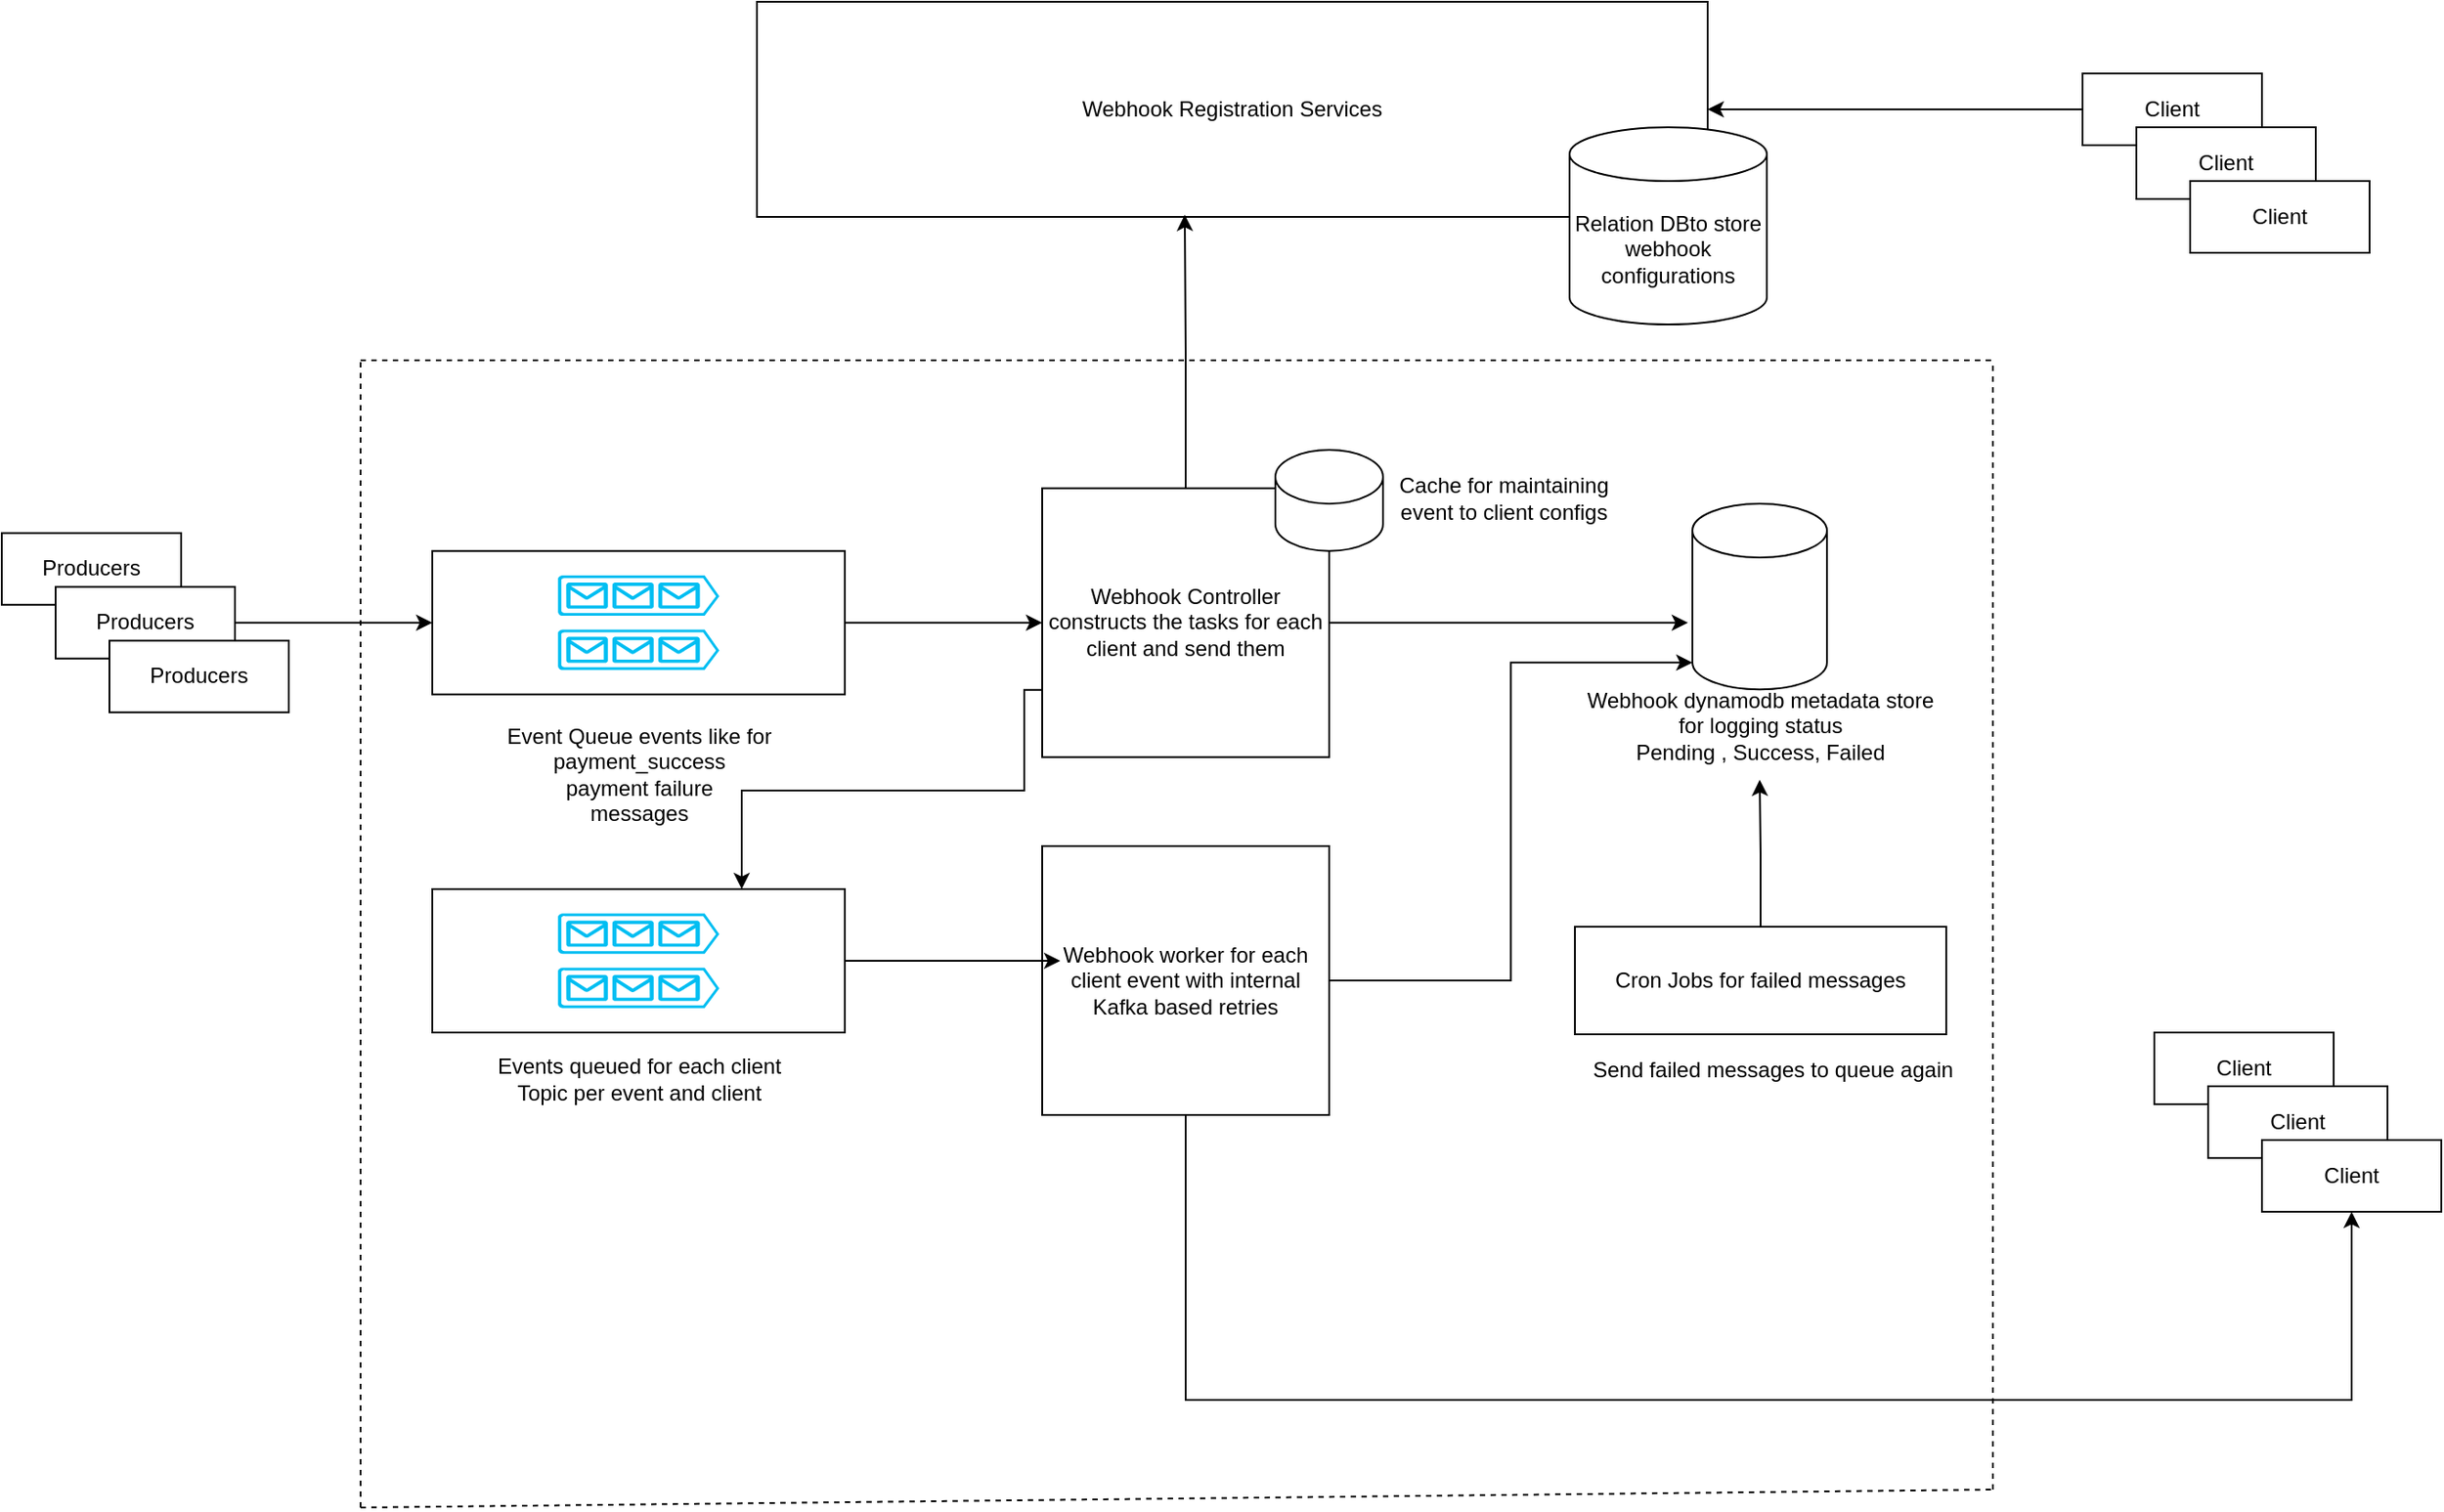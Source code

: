 <mxfile version="24.8.9">
  <diagram name="Page-1" id="fjVdwDyQPhlRmP4DmxVx">
    <mxGraphModel dx="2620" dy="2120" grid="1" gridSize="10" guides="1" tooltips="1" connect="1" arrows="1" fold="1" page="1" pageScale="1" pageWidth="827" pageHeight="1169" math="0" shadow="0">
      <root>
        <mxCell id="0" />
        <mxCell id="1" parent="0" />
        <mxCell id="tDgu_Xf9yMOV2VJoMn5k-5" value="" style="group" vertex="1" connectable="0" parent="1">
          <mxGeometry x="-130" y="146.38" width="160" height="100" as="geometry" />
        </mxCell>
        <mxCell id="tDgu_Xf9yMOV2VJoMn5k-1" value="Producers" style="rounded=0;whiteSpace=wrap;html=1;" vertex="1" parent="tDgu_Xf9yMOV2VJoMn5k-5">
          <mxGeometry width="100" height="40" as="geometry" />
        </mxCell>
        <mxCell id="tDgu_Xf9yMOV2VJoMn5k-2" value="Producers" style="rounded=0;whiteSpace=wrap;html=1;" vertex="1" parent="tDgu_Xf9yMOV2VJoMn5k-5">
          <mxGeometry x="30" y="30" width="100" height="40" as="geometry" />
        </mxCell>
        <mxCell id="tDgu_Xf9yMOV2VJoMn5k-3" value="Producers" style="rounded=0;whiteSpace=wrap;html=1;" vertex="1" parent="tDgu_Xf9yMOV2VJoMn5k-5">
          <mxGeometry x="60" y="60" width="100" height="40" as="geometry" />
        </mxCell>
        <mxCell id="tDgu_Xf9yMOV2VJoMn5k-21" value="&lt;div style=&quot;&quot;&gt;&lt;span style=&quot;background-color: initial;&quot;&gt;Event Queue events like for&lt;/span&gt;&lt;/div&gt;&lt;div style=&quot;&quot;&gt;payment_success&lt;/div&gt;&lt;div style=&quot;&quot;&gt;payment failure&lt;/div&gt;&lt;div style=&quot;&quot;&gt;messages&lt;/div&gt;" style="text;html=1;align=center;verticalAlign=middle;resizable=0;points=[];autosize=1;strokeColor=none;fillColor=none;" vertex="1" parent="1">
          <mxGeometry x="140" y="246.38" width="170" height="70" as="geometry" />
        </mxCell>
        <mxCell id="tDgu_Xf9yMOV2VJoMn5k-165" style="edgeStyle=orthogonalEdgeStyle;rounded=0;orthogonalLoop=1;jettySize=auto;html=1;" edge="1" parent="1" source="tDgu_Xf9yMOV2VJoMn5k-58">
          <mxGeometry relative="1" as="geometry">
            <mxPoint x="810" y="196.38" as="targetPoint" />
          </mxGeometry>
        </mxCell>
        <mxCell id="tDgu_Xf9yMOV2VJoMn5k-170" style="edgeStyle=orthogonalEdgeStyle;rounded=0;orthogonalLoop=1;jettySize=auto;html=1;exitX=0;exitY=0.75;exitDx=0;exitDy=0;entryX=0.75;entryY=0;entryDx=0;entryDy=0;" edge="1" parent="1" source="tDgu_Xf9yMOV2VJoMn5k-58" target="tDgu_Xf9yMOV2VJoMn5k-86">
          <mxGeometry relative="1" as="geometry">
            <Array as="points">
              <mxPoint x="440" y="234" />
              <mxPoint x="440" y="290" />
              <mxPoint x="283" y="290" />
            </Array>
          </mxGeometry>
        </mxCell>
        <mxCell id="tDgu_Xf9yMOV2VJoMn5k-58" value="Webhook Controller&lt;div&gt;constructs the tasks for each client and send them&lt;/div&gt;" style="rounded=0;whiteSpace=wrap;html=1;" vertex="1" parent="1">
          <mxGeometry x="450" y="121.38" width="160" height="150" as="geometry" />
        </mxCell>
        <mxCell id="tDgu_Xf9yMOV2VJoMn5k-60" value="" style="shape=cylinder3;whiteSpace=wrap;html=1;boundedLbl=1;backgroundOutline=1;size=15;" vertex="1" parent="1">
          <mxGeometry x="580" y="100" width="60" height="56.38" as="geometry" />
        </mxCell>
        <mxCell id="tDgu_Xf9yMOV2VJoMn5k-61" value="Cache for maintaining&lt;div&gt;event to client configs&lt;/div&gt;" style="text;html=1;align=center;verticalAlign=middle;resizable=0;points=[];autosize=1;strokeColor=none;fillColor=none;" vertex="1" parent="1">
          <mxGeometry x="637" y="107" width="140" height="40" as="geometry" />
        </mxCell>
        <mxCell id="tDgu_Xf9yMOV2VJoMn5k-65" value="" style="group" vertex="1" connectable="0" parent="1">
          <mxGeometry x="1030" y="-110" width="160" height="100" as="geometry" />
        </mxCell>
        <mxCell id="tDgu_Xf9yMOV2VJoMn5k-66" value="Client" style="rounded=0;whiteSpace=wrap;html=1;" vertex="1" parent="tDgu_Xf9yMOV2VJoMn5k-65">
          <mxGeometry width="100" height="40" as="geometry" />
        </mxCell>
        <mxCell id="tDgu_Xf9yMOV2VJoMn5k-68" value="Client" style="rounded=0;whiteSpace=wrap;html=1;" vertex="1" parent="tDgu_Xf9yMOV2VJoMn5k-65">
          <mxGeometry x="30" y="30" width="100" height="40" as="geometry" />
        </mxCell>
        <mxCell id="tDgu_Xf9yMOV2VJoMn5k-69" value="Client" style="rounded=0;whiteSpace=wrap;html=1;" vertex="1" parent="tDgu_Xf9yMOV2VJoMn5k-65">
          <mxGeometry x="60" y="60" width="100" height="40" as="geometry" />
        </mxCell>
        <mxCell id="tDgu_Xf9yMOV2VJoMn5k-81" value="" style="group" vertex="1" connectable="0" parent="1">
          <mxGeometry x="110" y="156.38" width="230" height="80" as="geometry" />
        </mxCell>
        <mxCell id="tDgu_Xf9yMOV2VJoMn5k-28" value="" style="rounded=0;whiteSpace=wrap;html=1;" vertex="1" parent="tDgu_Xf9yMOV2VJoMn5k-81">
          <mxGeometry width="230" height="80" as="geometry" />
        </mxCell>
        <mxCell id="tDgu_Xf9yMOV2VJoMn5k-26" value="" style="group" vertex="1" connectable="0" parent="tDgu_Xf9yMOV2VJoMn5k-81">
          <mxGeometry x="70" y="13.62" width="90" height="52.75" as="geometry" />
        </mxCell>
        <mxCell id="tDgu_Xf9yMOV2VJoMn5k-17" value="" style="verticalLabelPosition=bottom;html=1;verticalAlign=top;align=center;strokeColor=none;fillColor=#00BEF2;shape=mxgraph.azure.queue_generic;pointerEvents=1;strokeWidth=3;" vertex="1" parent="tDgu_Xf9yMOV2VJoMn5k-26">
          <mxGeometry y="30.25" width="90" height="22.5" as="geometry" />
        </mxCell>
        <mxCell id="tDgu_Xf9yMOV2VJoMn5k-23" value="" style="verticalLabelPosition=bottom;html=1;verticalAlign=top;align=center;strokeColor=none;fillColor=#00BEF2;shape=mxgraph.azure.queue_generic;pointerEvents=1;strokeWidth=3;" vertex="1" parent="tDgu_Xf9yMOV2VJoMn5k-26">
          <mxGeometry width="90" height="22.5" as="geometry" />
        </mxCell>
        <mxCell id="tDgu_Xf9yMOV2VJoMn5k-85" value="" style="group" vertex="1" connectable="0" parent="1">
          <mxGeometry x="110" y="345" width="230" height="80" as="geometry" />
        </mxCell>
        <mxCell id="tDgu_Xf9yMOV2VJoMn5k-86" value="" style="rounded=0;whiteSpace=wrap;html=1;" vertex="1" parent="tDgu_Xf9yMOV2VJoMn5k-85">
          <mxGeometry width="230" height="80" as="geometry" />
        </mxCell>
        <mxCell id="tDgu_Xf9yMOV2VJoMn5k-87" value="" style="group" vertex="1" connectable="0" parent="tDgu_Xf9yMOV2VJoMn5k-85">
          <mxGeometry x="70" y="13.62" width="90" height="52.75" as="geometry" />
        </mxCell>
        <mxCell id="tDgu_Xf9yMOV2VJoMn5k-88" value="" style="verticalLabelPosition=bottom;html=1;verticalAlign=top;align=center;strokeColor=none;fillColor=#00BEF2;shape=mxgraph.azure.queue_generic;pointerEvents=1;strokeWidth=3;" vertex="1" parent="tDgu_Xf9yMOV2VJoMn5k-87">
          <mxGeometry y="30.25" width="90" height="22.5" as="geometry" />
        </mxCell>
        <mxCell id="tDgu_Xf9yMOV2VJoMn5k-89" value="" style="verticalLabelPosition=bottom;html=1;verticalAlign=top;align=center;strokeColor=none;fillColor=#00BEF2;shape=mxgraph.azure.queue_generic;pointerEvents=1;strokeWidth=3;" vertex="1" parent="tDgu_Xf9yMOV2VJoMn5k-87">
          <mxGeometry width="90" height="22.5" as="geometry" />
        </mxCell>
        <mxCell id="tDgu_Xf9yMOV2VJoMn5k-172" style="edgeStyle=orthogonalEdgeStyle;rounded=0;orthogonalLoop=1;jettySize=auto;html=1;entryX=0.5;entryY=1;entryDx=0;entryDy=0;" edge="1" parent="1" source="tDgu_Xf9yMOV2VJoMn5k-100" target="tDgu_Xf9yMOV2VJoMn5k-145">
          <mxGeometry relative="1" as="geometry">
            <mxPoint x="1050" y="510" as="targetPoint" />
            <Array as="points">
              <mxPoint x="530" y="630" />
              <mxPoint x="1180" y="630" />
            </Array>
          </mxGeometry>
        </mxCell>
        <mxCell id="tDgu_Xf9yMOV2VJoMn5k-100" value="Webhook worker for each client event with internal Kafka based retries" style="rounded=0;whiteSpace=wrap;html=1;" vertex="1" parent="1">
          <mxGeometry x="450" y="321" width="160" height="150" as="geometry" />
        </mxCell>
        <mxCell id="tDgu_Xf9yMOV2VJoMn5k-106" style="edgeStyle=orthogonalEdgeStyle;rounded=0;orthogonalLoop=1;jettySize=auto;html=1;entryX=0;entryY=0.5;entryDx=0;entryDy=0;" edge="1" parent="1" source="tDgu_Xf9yMOV2VJoMn5k-2" target="tDgu_Xf9yMOV2VJoMn5k-28">
          <mxGeometry relative="1" as="geometry" />
        </mxCell>
        <mxCell id="tDgu_Xf9yMOV2VJoMn5k-113" value="&lt;div style=&quot;&quot;&gt;&lt;span style=&quot;background-color: initial;&quot;&gt;Events queued for each client&lt;br&gt;&lt;/span&gt;&lt;/div&gt;&lt;div style=&quot;&quot;&gt;&lt;span style=&quot;background-color: initial;&quot;&gt;Topic per event and client&lt;/span&gt;&lt;/div&gt;" style="text;html=1;align=center;verticalAlign=middle;resizable=0;points=[];autosize=1;strokeColor=none;fillColor=none;" vertex="1" parent="1">
          <mxGeometry x="135" y="431" width="180" height="40" as="geometry" />
        </mxCell>
        <mxCell id="tDgu_Xf9yMOV2VJoMn5k-171" style="edgeStyle=orthogonalEdgeStyle;rounded=0;orthogonalLoop=1;jettySize=auto;html=1;" edge="1" parent="1" source="tDgu_Xf9yMOV2VJoMn5k-119" target="tDgu_Xf9yMOV2VJoMn5k-74">
          <mxGeometry relative="1" as="geometry" />
        </mxCell>
        <mxCell id="tDgu_Xf9yMOV2VJoMn5k-119" value="Cron Jobs for failed messages" style="rounded=0;whiteSpace=wrap;html=1;" vertex="1" parent="1">
          <mxGeometry x="747" y="366" width="207" height="60" as="geometry" />
        </mxCell>
        <mxCell id="tDgu_Xf9yMOV2VJoMn5k-122" value="" style="group" vertex="1" connectable="0" parent="1">
          <mxGeometry x="291" y="-150" width="563" height="180" as="geometry" />
        </mxCell>
        <mxCell id="tDgu_Xf9yMOV2VJoMn5k-116" value="Webhook Registration Services" style="rounded=0;whiteSpace=wrap;html=1;" vertex="1" parent="tDgu_Xf9yMOV2VJoMn5k-122">
          <mxGeometry width="530" height="120" as="geometry" />
        </mxCell>
        <mxCell id="tDgu_Xf9yMOV2VJoMn5k-59" value="&lt;span style=&quot;text-wrap-mode: nowrap;&quot;&gt;Relation DB&lt;/span&gt;&lt;span style=&quot;text-wrap-mode: nowrap; background-color: initial;&quot;&gt;to store&lt;/span&gt;&lt;div&gt;&lt;div style=&quot;text-wrap-mode: nowrap;&quot;&gt;webhook&lt;/div&gt;&lt;div style=&quot;text-wrap-mode: nowrap;&quot;&gt;configurations&lt;/div&gt;&lt;/div&gt;" style="shape=cylinder3;whiteSpace=wrap;html=1;boundedLbl=1;backgroundOutline=1;size=15;" vertex="1" parent="tDgu_Xf9yMOV2VJoMn5k-122">
          <mxGeometry x="453" y="70" width="110" height="110" as="geometry" />
        </mxCell>
        <mxCell id="tDgu_Xf9yMOV2VJoMn5k-125" style="edgeStyle=orthogonalEdgeStyle;rounded=0;orthogonalLoop=1;jettySize=auto;html=1;entryX=1;entryY=0.5;entryDx=0;entryDy=0;" edge="1" parent="1" source="tDgu_Xf9yMOV2VJoMn5k-66" target="tDgu_Xf9yMOV2VJoMn5k-116">
          <mxGeometry relative="1" as="geometry" />
        </mxCell>
        <mxCell id="tDgu_Xf9yMOV2VJoMn5k-128" value="Send failed messages to queue again" style="text;html=1;align=center;verticalAlign=middle;resizable=0;points=[];autosize=1;strokeColor=none;fillColor=none;" vertex="1" parent="1">
          <mxGeometry x="746.5" y="431" width="220" height="30" as="geometry" />
        </mxCell>
        <mxCell id="tDgu_Xf9yMOV2VJoMn5k-131" value="" style="endArrow=none;dashed=1;html=1;rounded=0;" edge="1" parent="1">
          <mxGeometry width="50" height="50" relative="1" as="geometry">
            <mxPoint x="70" y="50" as="sourcePoint" />
            <mxPoint x="980" y="50" as="targetPoint" />
          </mxGeometry>
        </mxCell>
        <mxCell id="tDgu_Xf9yMOV2VJoMn5k-132" style="edgeStyle=orthogonalEdgeStyle;rounded=0;orthogonalLoop=1;jettySize=auto;html=1;entryX=0.45;entryY=0.99;entryDx=0;entryDy=0;entryPerimeter=0;" edge="1" parent="1" source="tDgu_Xf9yMOV2VJoMn5k-58" target="tDgu_Xf9yMOV2VJoMn5k-116">
          <mxGeometry relative="1" as="geometry" />
        </mxCell>
        <mxCell id="tDgu_Xf9yMOV2VJoMn5k-133" style="edgeStyle=orthogonalEdgeStyle;rounded=0;orthogonalLoop=1;jettySize=auto;html=1;entryX=0;entryY=0.5;entryDx=0;entryDy=0;" edge="1" parent="1" source="tDgu_Xf9yMOV2VJoMn5k-28" target="tDgu_Xf9yMOV2VJoMn5k-58">
          <mxGeometry relative="1" as="geometry" />
        </mxCell>
        <mxCell id="tDgu_Xf9yMOV2VJoMn5k-142" value="" style="group" vertex="1" connectable="0" parent="1">
          <mxGeometry x="1070" y="425" width="160" height="100" as="geometry" />
        </mxCell>
        <mxCell id="tDgu_Xf9yMOV2VJoMn5k-143" value="Client" style="rounded=0;whiteSpace=wrap;html=1;" vertex="1" parent="tDgu_Xf9yMOV2VJoMn5k-142">
          <mxGeometry width="100" height="40" as="geometry" />
        </mxCell>
        <mxCell id="tDgu_Xf9yMOV2VJoMn5k-144" value="Client" style="rounded=0;whiteSpace=wrap;html=1;" vertex="1" parent="tDgu_Xf9yMOV2VJoMn5k-142">
          <mxGeometry x="30" y="30" width="100" height="40" as="geometry" />
        </mxCell>
        <mxCell id="tDgu_Xf9yMOV2VJoMn5k-145" value="Client" style="rounded=0;whiteSpace=wrap;html=1;" vertex="1" parent="tDgu_Xf9yMOV2VJoMn5k-142">
          <mxGeometry x="60" y="60" width="100" height="40" as="geometry" />
        </mxCell>
        <mxCell id="tDgu_Xf9yMOV2VJoMn5k-147" value="" style="endArrow=none;dashed=1;html=1;rounded=0;" edge="1" parent="1">
          <mxGeometry width="50" height="50" relative="1" as="geometry">
            <mxPoint x="980" y="680" as="sourcePoint" />
            <mxPoint x="980" y="50" as="targetPoint" />
          </mxGeometry>
        </mxCell>
        <mxCell id="tDgu_Xf9yMOV2VJoMn5k-156" value="" style="group" vertex="1" connectable="0" parent="1">
          <mxGeometry x="740" y="130" width="220" height="154" as="geometry" />
        </mxCell>
        <mxCell id="tDgu_Xf9yMOV2VJoMn5k-96" value="" style="shape=cylinder3;whiteSpace=wrap;html=1;boundedLbl=1;backgroundOutline=1;size=15;" vertex="1" parent="tDgu_Xf9yMOV2VJoMn5k-156">
          <mxGeometry x="72.5" width="75" height="103.62" as="geometry" />
        </mxCell>
        <mxCell id="tDgu_Xf9yMOV2VJoMn5k-74" value="Webhook dynamodb metadata store&lt;div&gt;for logging status&lt;/div&gt;&lt;div&gt;Pending , Success, Failed&lt;/div&gt;" style="text;html=1;align=center;verticalAlign=middle;resizable=0;points=[];autosize=1;strokeColor=none;fillColor=none;" vertex="1" parent="tDgu_Xf9yMOV2VJoMn5k-156">
          <mxGeometry y="94" width="220" height="60" as="geometry" />
        </mxCell>
        <mxCell id="tDgu_Xf9yMOV2VJoMn5k-166" style="edgeStyle=orthogonalEdgeStyle;rounded=0;orthogonalLoop=1;jettySize=auto;html=1;entryX=0;entryY=1;entryDx=0;entryDy=-15;entryPerimeter=0;" edge="1" parent="1" source="tDgu_Xf9yMOV2VJoMn5k-100" target="tDgu_Xf9yMOV2VJoMn5k-96">
          <mxGeometry relative="1" as="geometry" />
        </mxCell>
        <mxCell id="tDgu_Xf9yMOV2VJoMn5k-169" style="edgeStyle=orthogonalEdgeStyle;rounded=0;orthogonalLoop=1;jettySize=auto;html=1;entryX=0.063;entryY=0.427;entryDx=0;entryDy=0;entryPerimeter=0;" edge="1" parent="1" source="tDgu_Xf9yMOV2VJoMn5k-86" target="tDgu_Xf9yMOV2VJoMn5k-100">
          <mxGeometry relative="1" as="geometry" />
        </mxCell>
        <mxCell id="tDgu_Xf9yMOV2VJoMn5k-173" value="" style="endArrow=none;dashed=1;html=1;rounded=0;" edge="1" parent="1">
          <mxGeometry width="50" height="50" relative="1" as="geometry">
            <mxPoint x="70" y="690" as="sourcePoint" />
            <mxPoint x="70" y="50" as="targetPoint" />
          </mxGeometry>
        </mxCell>
        <mxCell id="tDgu_Xf9yMOV2VJoMn5k-174" value="" style="endArrow=none;dashed=1;html=1;rounded=0;" edge="1" parent="1">
          <mxGeometry width="50" height="50" relative="1" as="geometry">
            <mxPoint x="70" y="690" as="sourcePoint" />
            <mxPoint x="980" y="680" as="targetPoint" />
          </mxGeometry>
        </mxCell>
      </root>
    </mxGraphModel>
  </diagram>
</mxfile>

